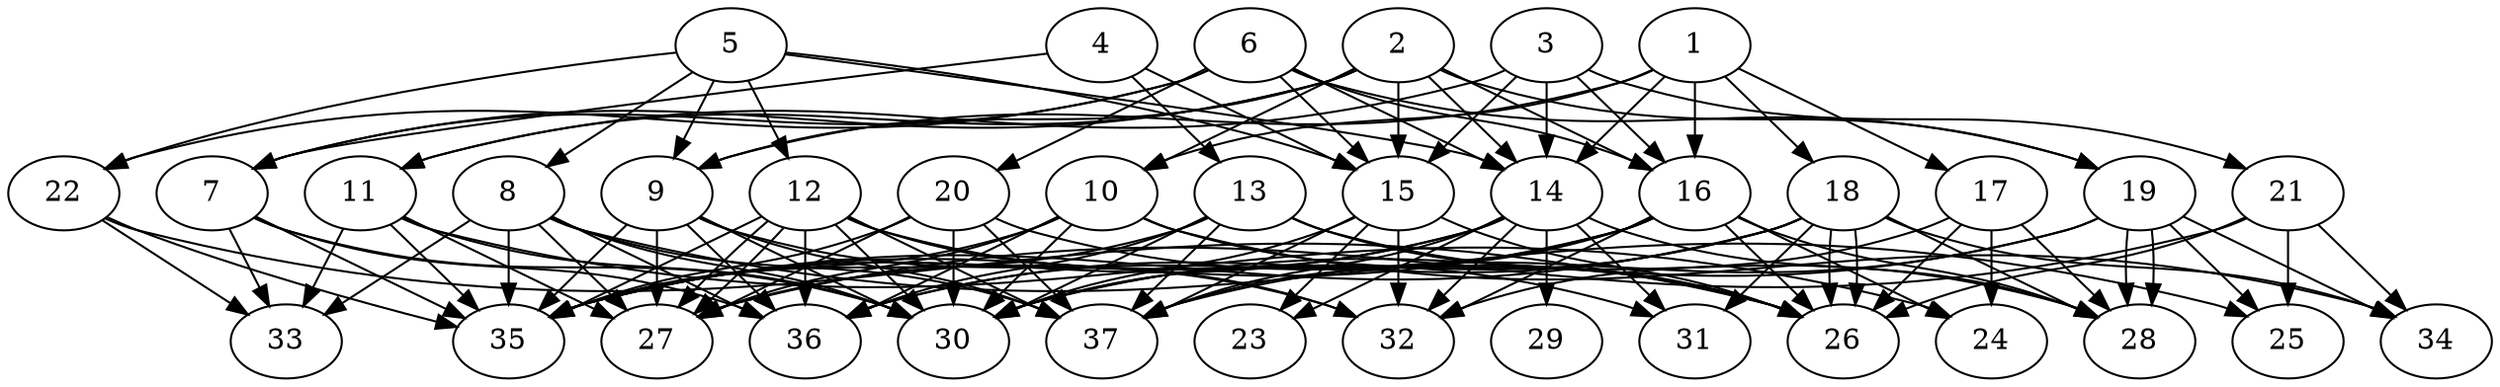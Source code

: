 // DAG (tier=3-complex, mode=data, n=37, ccr=0.522, fat=0.747, density=0.706, regular=0.284, jump=0.304, mindata=4194304, maxdata=33554432)
// DAG automatically generated by daggen at Sun Aug 24 16:33:35 2025
// /home/ermia/Project/Environments/daggen/bin/daggen --dot --ccr 0.522 --fat 0.747 --regular 0.284 --density 0.706 --jump 0.304 --mindata 4194304 --maxdata 33554432 -n 37 
digraph G {
  1 [size="119224829912417856", alpha="0.11", expect_size="59612414956208928"]
  1 -> 9 [size ="3052242206720000"]
  1 -> 10 [size ="3052242206720000"]
  1 -> 14 [size ="3052242206720000"]
  1 -> 16 [size ="3052242206720000"]
  1 -> 17 [size ="3052242206720000"]
  1 -> 18 [size ="3052242206720000"]
  2 [size="25213720319354673823744", alpha="0.03", expect_size="12606860159677336911872"]
  2 -> 7 [size ="6878830492909568"]
  2 -> 9 [size ="6878830492909568"]
  2 -> 10 [size ="6878830492909568"]
  2 -> 11 [size ="6878830492909568"]
  2 -> 14 [size ="6878830492909568"]
  2 -> 15 [size ="6878830492909568"]
  2 -> 16 [size ="6878830492909568"]
  2 -> 19 [size ="6878830492909568"]
  3 [size="3521931719593781362688", alpha="0.19", expect_size="1760965859796890681344"]
  3 -> 11 [size ="1851870477811712"]
  3 -> 14 [size ="1851870477811712"]
  3 -> 15 [size ="1851870477811712"]
  3 -> 16 [size ="1851870477811712"]
  3 -> 21 [size ="1851870477811712"]
  4 [size="129664350391501024", alpha="0.01", expect_size="64832175195750512"]
  4 -> 7 [size ="3434759376076800"]
  4 -> 13 [size ="3434759376076800"]
  4 -> 15 [size ="3434759376076800"]
  5 [size="25894461406036717568", alpha="0.17", expect_size="12947230703018358784"]
  5 -> 8 [size ="8265564736716800"]
  5 -> 9 [size ="8265564736716800"]
  5 -> 12 [size ="8265564736716800"]
  5 -> 14 [size ="8265564736716800"]
  5 -> 15 [size ="8265564736716800"]
  5 -> 22 [size ="8265564736716800"]
  6 [size="4791880092873922707456", alpha="0.16", expect_size="2395940046436961353728"]
  6 -> 7 [size ="2273843733331968"]
  6 -> 14 [size ="2273843733331968"]
  6 -> 15 [size ="2273843733331968"]
  6 -> 16 [size ="2273843733331968"]
  6 -> 19 [size ="2273843733331968"]
  6 -> 20 [size ="2273843733331968"]
  6 -> 22 [size ="2273843733331968"]
  7 [size="17610817178957402", alpha="0.07", expect_size="8805408589478701"]
  7 -> 30 [size ="1397030597427200"]
  7 -> 33 [size ="1397030597427200"]
  7 -> 35 [size ="1397030597427200"]
  7 -> 36 [size ="1397030597427200"]
  8 [size="1285732826946014806016", alpha="0.15", expect_size="642866413473007403008"]
  8 -> 25 [size ="945925954469888"]
  8 -> 27 [size ="945925954469888"]
  8 -> 30 [size ="945925954469888"]
  8 -> 33 [size ="945925954469888"]
  8 -> 35 [size ="945925954469888"]
  8 -> 36 [size ="945925954469888"]
  8 -> 37 [size ="945925954469888"]
  9 [size="554240073016058688", alpha="0.18", expect_size="277120036508029344"]
  9 -> 27 [size ="300481825996800"]
  9 -> 30 [size ="300481825996800"]
  9 -> 32 [size ="300481825996800"]
  9 -> 35 [size ="300481825996800"]
  9 -> 36 [size ="300481825996800"]
  9 -> 37 [size ="300481825996800"]
  10 [size="14013421027651774464", alpha="0.02", expect_size="7006710513825887232"]
  10 -> 26 [size ="5020885765324800"]
  10 -> 27 [size ="5020885765324800"]
  10 -> 30 [size ="5020885765324800"]
  10 -> 34 [size ="5020885765324800"]
  10 -> 35 [size ="5020885765324800"]
  10 -> 36 [size ="5020885765324800"]
  11 [size="186540588656997728", alpha="0.03", expect_size="93270294328498864"]
  11 -> 24 [size ="3464699190444032"]
  11 -> 27 [size ="3464699190444032"]
  11 -> 30 [size ="3464699190444032"]
  11 -> 33 [size ="3464699190444032"]
  11 -> 35 [size ="3464699190444032"]
  12 [size="3026617059658195533824", alpha="0.06", expect_size="1513308529829097766912"]
  12 -> 27 [size ="1673895354564608"]
  12 -> 27 [size ="1673895354564608"]
  12 -> 30 [size ="1673895354564608"]
  12 -> 31 [size ="1673895354564608"]
  12 -> 32 [size ="1673895354564608"]
  12 -> 35 [size ="1673895354564608"]
  12 -> 36 [size ="1673895354564608"]
  12 -> 37 [size ="1673895354564608"]
  13 [size="18834658097418620928", alpha="0.06", expect_size="9417329048709310464"]
  13 -> 26 [size ="7342315588812800"]
  13 -> 28 [size ="7342315588812800"]
  13 -> 30 [size ="7342315588812800"]
  13 -> 35 [size ="7342315588812800"]
  13 -> 36 [size ="7342315588812800"]
  13 -> 37 [size ="7342315588812800"]
  14 [size="12124688099150665728", alpha="0.01", expect_size="6062344049575332864"]
  14 -> 23 [size ="5500565027028992"]
  14 -> 27 [size ="5500565027028992"]
  14 -> 28 [size ="5500565027028992"]
  14 -> 29 [size ="5500565027028992"]
  14 -> 31 [size ="5500565027028992"]
  14 -> 32 [size ="5500565027028992"]
  14 -> 35 [size ="5500565027028992"]
  14 -> 37 [size ="5500565027028992"]
  15 [size="16525786727668420608", alpha="0.19", expect_size="8262893363834210304"]
  15 -> 23 [size ="5350380221235200"]
  15 -> 26 [size ="5350380221235200"]
  15 -> 30 [size ="5350380221235200"]
  15 -> 32 [size ="5350380221235200"]
  15 -> 37 [size ="5350380221235200"]
  16 [size="6363845524865576599552", alpha="0.11", expect_size="3181922762432788299776"]
  16 -> 24 [size ="2747280939548672"]
  16 -> 26 [size ="2747280939548672"]
  16 -> 28 [size ="2747280939548672"]
  16 -> 30 [size ="2747280939548672"]
  16 -> 32 [size ="2747280939548672"]
  16 -> 35 [size ="2747280939548672"]
  16 -> 36 [size ="2747280939548672"]
  16 -> 37 [size ="2747280939548672"]
  17 [size="116388108466879725568", alpha="0.15", expect_size="58194054233439862784"]
  17 -> 24 [size ="190705137876992"]
  17 -> 26 [size ="190705137876992"]
  17 -> 28 [size ="190705137876992"]
  17 -> 32 [size ="190705137876992"]
  18 [size="27503876767861910274048", alpha="0.09", expect_size="13751938383930955137024"]
  18 -> 26 [size ="7289301758902272"]
  18 -> 26 [size ="7289301758902272"]
  18 -> 28 [size ="7289301758902272"]
  18 -> 30 [size ="7289301758902272"]
  18 -> 31 [size ="7289301758902272"]
  18 -> 34 [size ="7289301758902272"]
  18 -> 35 [size ="7289301758902272"]
  18 -> 36 [size ="7289301758902272"]
  19 [size="110723398426947264", alpha="0.15", expect_size="55361699213473632"]
  19 -> 25 [size ="1936829133619200"]
  19 -> 28 [size ="1936829133619200"]
  19 -> 28 [size ="1936829133619200"]
  19 -> 30 [size ="1936829133619200"]
  19 -> 34 [size ="1936829133619200"]
  19 -> 37 [size ="1936829133619200"]
  20 [size="301531095265652416", alpha="0.14", expect_size="150765547632826208"]
  20 -> 26 [size ="5977915208499200"]
  20 -> 27 [size ="5977915208499200"]
  20 -> 30 [size ="5977915208499200"]
  20 -> 35 [size ="5977915208499200"]
  20 -> 37 [size ="5977915208499200"]
  21 [size="55878179394395880", alpha="0.06", expect_size="27939089697197940"]
  21 -> 25 [size ="3183555261759488"]
  21 -> 26 [size ="3183555261759488"]
  21 -> 27 [size ="3183555261759488"]
  21 -> 34 [size ="3183555261759488"]
  22 [size="87898797482134480", alpha="0.11", expect_size="43949398741067240"]
  22 -> 26 [size ="6477456135421952"]
  22 -> 33 [size ="6477456135421952"]
  22 -> 35 [size ="6477456135421952"]
  23 [size="267209445774196736000", alpha="0.11", expect_size="133604722887098368000"]
  24 [size="649682849311817088", alpha="0.04", expect_size="324841424655908544"]
  25 [size="2167918049053455616", alpha="0.03", expect_size="1083959024526727808"]
  26 [size="32052723922406836", alpha="0.11", expect_size="16026361961203418"]
  27 [size="71397098720057768", alpha="0.08", expect_size="35698549360028884"]
  28 [size="31605521935865242189824", alpha="0.09", expect_size="15802760967932621094912"]
  29 [size="6633413524953682149376", alpha="0.06", expect_size="3316706762476841074688"]
  30 [size="859221756365552746496", alpha="0.05", expect_size="429610878182776373248"]
  31 [size="10134104529075947520", alpha="0.20", expect_size="5067052264537973760"]
  32 [size="13317832085365108736", alpha="0.18", expect_size="6658916042682554368"]
  33 [size="7940856748415477874688", alpha="0.14", expect_size="3970428374207738937344"]
  34 [size="24099984029893145919488", alpha="0.09", expect_size="12049992014946572959744"]
  35 [size="23977164416120520704000", alpha="0.15", expect_size="11988582208060260352000"]
  36 [size="429139692165614144", alpha="0.07", expect_size="214569846082807072"]
  37 [size="1692450002803152", alpha="0.04", expect_size="846225001401576"]
}